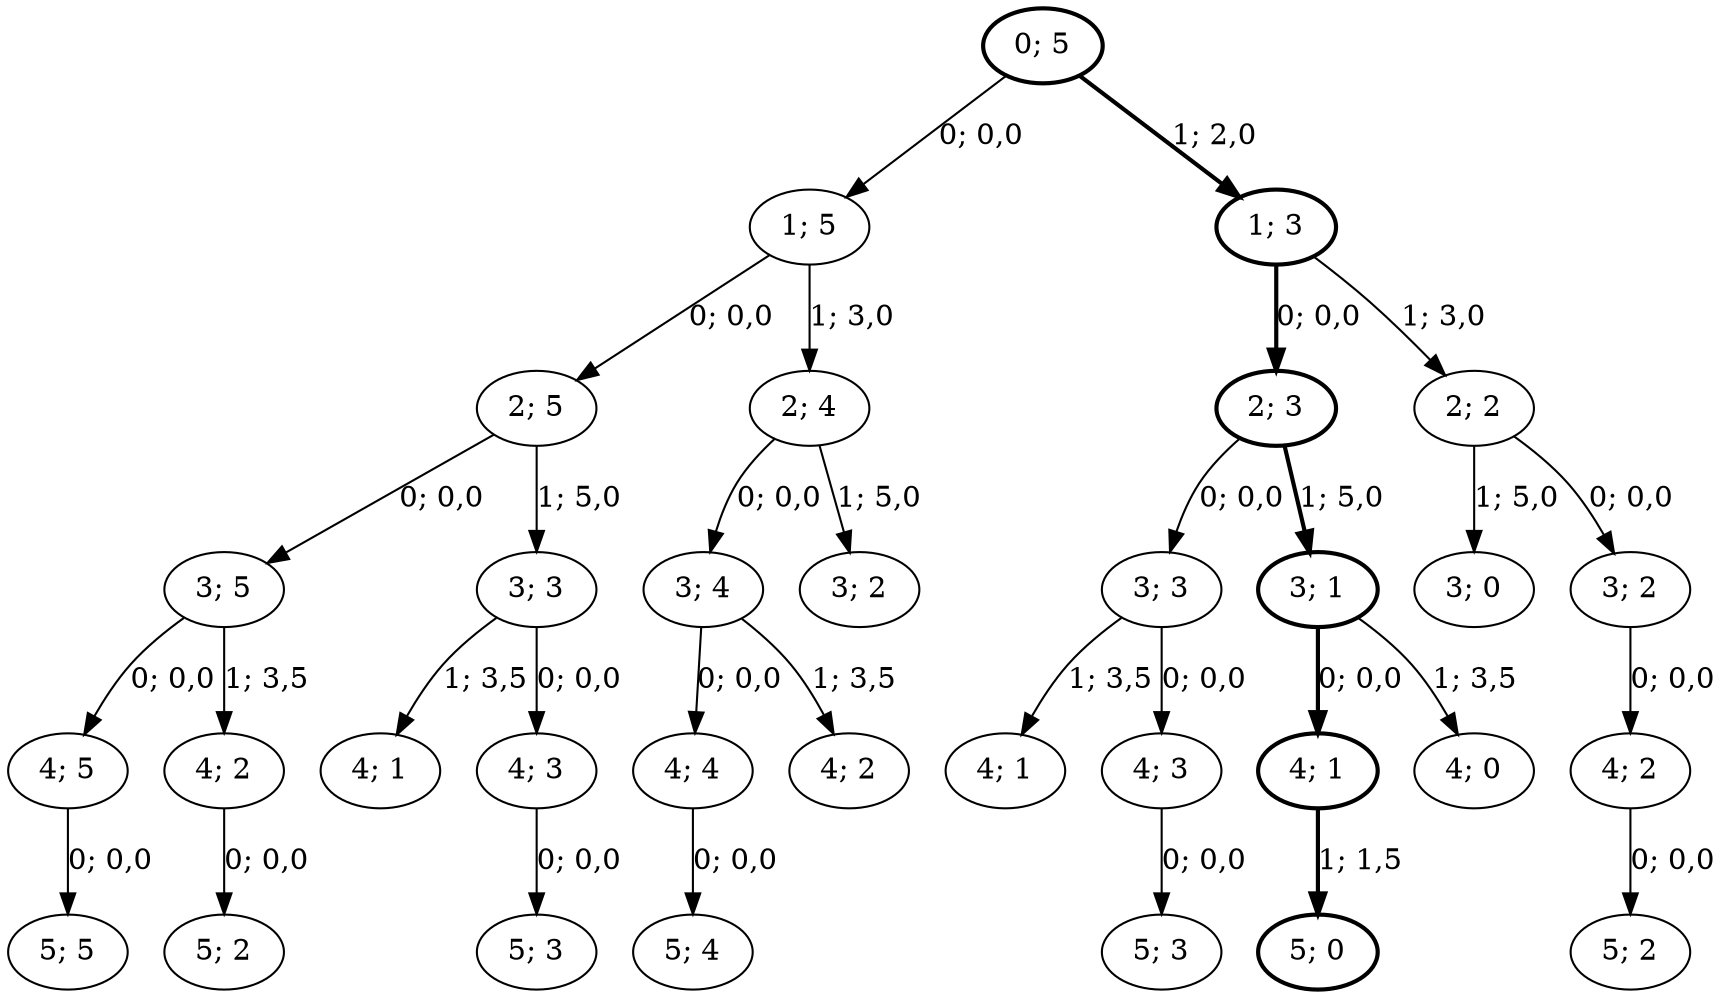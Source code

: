 strict digraph G {
  1 [ style="bold" label="4; 1" ];
  2 [ style="solid" label="3; 0" ];
  3 [ style="solid" label="4; 1" ];
  4 [ style="solid" label="4; 0" ];
  5 [ style="bold" label="5; 0" ];
  6 [ style="bold" label="0; 5" ];
  7 [ style="solid" label="1; 5" ];
  8 [ style="solid" label="2; 5" ];
  9 [ style="solid" label="3; 5" ];
  10 [ style="solid" label="4; 5" ];
  11 [ style="solid" label="5; 5" ];
  12 [ style="solid" label="2; 4" ];
  13 [ style="solid" label="3; 4" ];
  14 [ style="solid" label="4; 4" ];
  15 [ style="solid" label="3; 3" ];
  16 [ style="solid" label="5; 4" ];
  17 [ style="solid" label="4; 3" ];
  18 [ style="solid" label="5; 3" ];
  19 [ style="solid" label="3; 2" ];
  20 [ style="solid" label="4; 2" ];
  21 [ style="solid" label="4; 2" ];
  22 [ style="solid" label="5; 2" ];
  23 [ style="solid" label="4; 1" ];
  24 [ style="bold" label="1; 3" ];
  25 [ style="bold" label="2; 3" ];
  26 [ style="solid" label="3; 3" ];
  27 [ style="solid" label="4; 3" ];
  28 [ style="solid" label="5; 3" ];
  29 [ style="solid" label="2; 2" ];
  30 [ style="solid" label="3; 2" ];
  31 [ style="solid" label="4; 2" ];
  32 [ style="bold" label="3; 1" ];
  33 [ style="solid" label="5; 2" ];
  32 -> 1 [ style="bold" label="0; 0,0" ];
  29 -> 2 [ style="solid" label="1; 5,0" ];
  15 -> 3 [ style="solid" label="1; 3,5" ];
  32 -> 4 [ style="solid" label="1; 3,5" ];
  1 -> 5 [ style="bold" label="1; 1,5" ];
  6 -> 7 [ style="solid" label="0; 0,0" ];
  7 -> 8 [ style="solid" label="0; 0,0" ];
  8 -> 9 [ style="solid" label="0; 0,0" ];
  9 -> 10 [ style="solid" label="0; 0,0" ];
  10 -> 11 [ style="solid" label="0; 0,0" ];
  7 -> 12 [ style="solid" label="1; 3,0" ];
  12 -> 13 [ style="solid" label="0; 0,0" ];
  13 -> 14 [ style="solid" label="0; 0,0" ];
  8 -> 15 [ style="solid" label="1; 5,0" ];
  14 -> 16 [ style="solid" label="0; 0,0" ];
  15 -> 17 [ style="solid" label="0; 0,0" ];
  17 -> 18 [ style="solid" label="0; 0,0" ];
  12 -> 19 [ style="solid" label="1; 5,0" ];
  9 -> 20 [ style="solid" label="1; 3,5" ];
  13 -> 21 [ style="solid" label="1; 3,5" ];
  20 -> 22 [ style="solid" label="0; 0,0" ];
  26 -> 23 [ style="solid" label="1; 3,5" ];
  6 -> 24 [ style="bold" label="1; 2,0" ];
  24 -> 25 [ style="bold" label="0; 0,0" ];
  25 -> 26 [ style="solid" label="0; 0,0" ];
  26 -> 27 [ style="solid" label="0; 0,0" ];
  27 -> 28 [ style="solid" label="0; 0,0" ];
  24 -> 29 [ style="solid" label="1; 3,0" ];
  29 -> 30 [ style="solid" label="0; 0,0" ];
  30 -> 31 [ style="solid" label="0; 0,0" ];
  25 -> 32 [ style="bold" label="1; 5,0" ];
  31 -> 33 [ style="solid" label="0; 0,0" ];
}
